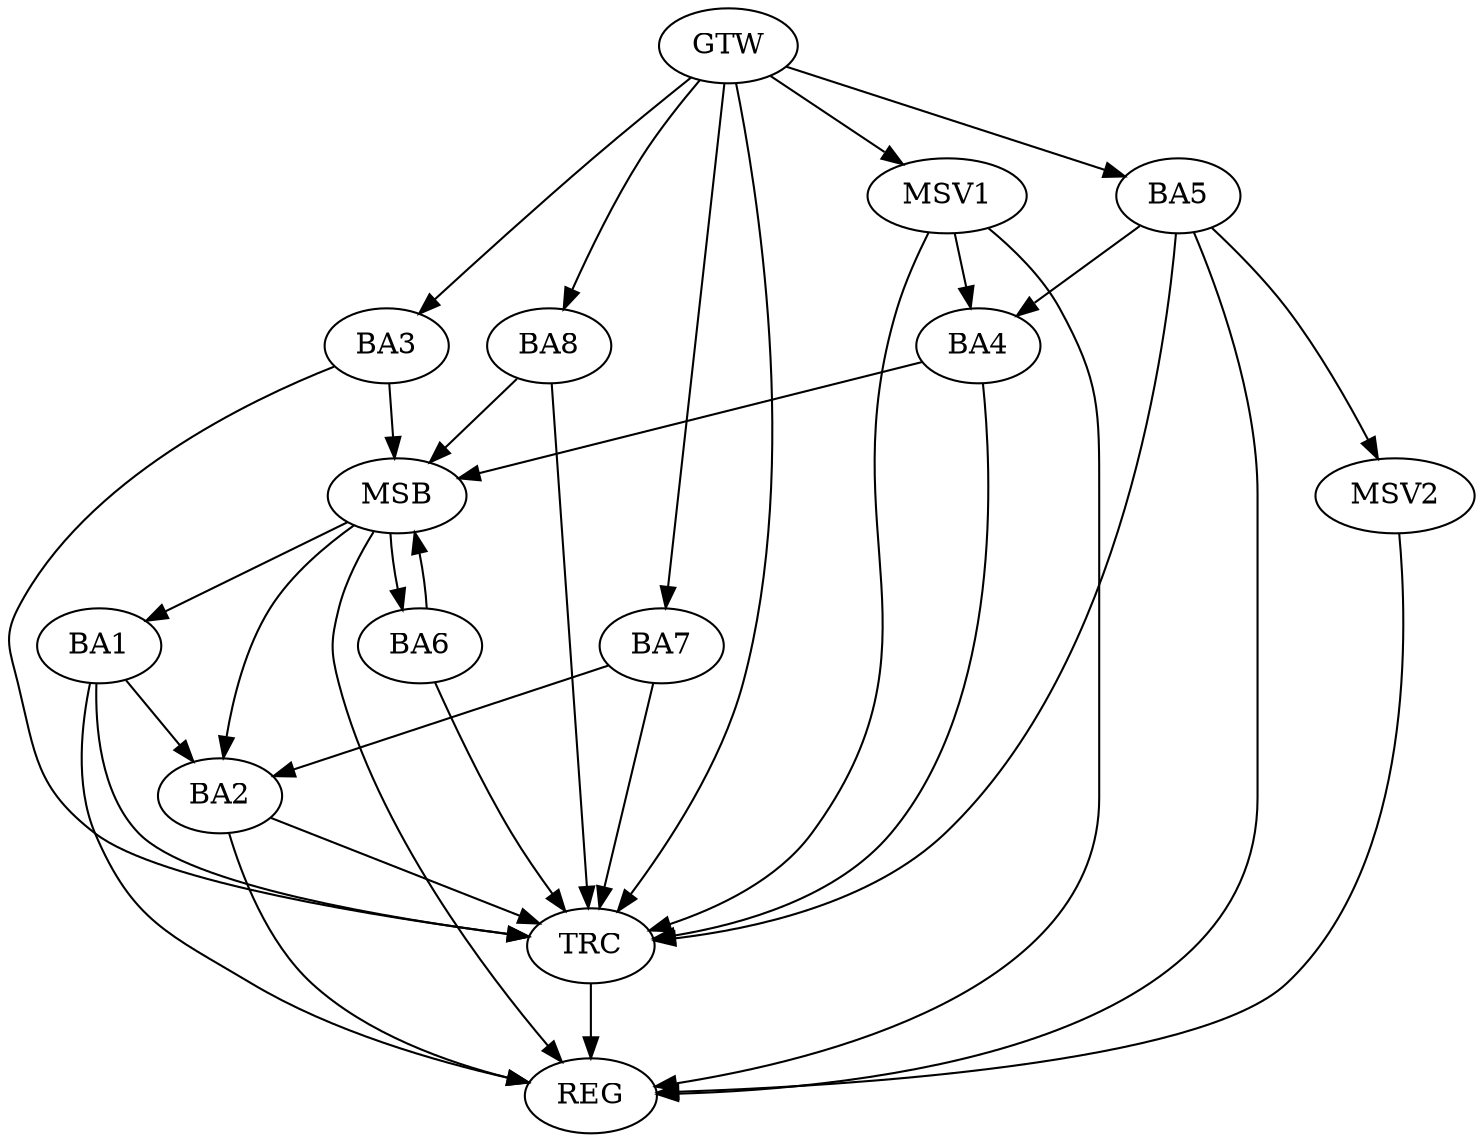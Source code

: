 strict digraph G {
  BA1 [ label="BA1" ];
  BA2 [ label="BA2" ];
  BA3 [ label="BA3" ];
  BA4 [ label="BA4" ];
  BA5 [ label="BA5" ];
  BA6 [ label="BA6" ];
  BA7 [ label="BA7" ];
  BA8 [ label="BA8" ];
  GTW [ label="GTW" ];
  REG [ label="REG" ];
  MSB [ label="MSB" ];
  TRC [ label="TRC" ];
  MSV1 [ label="MSV1" ];
  MSV2 [ label="MSV2" ];
  BA1 -> BA2;
  BA5 -> BA4;
  BA7 -> BA2;
  GTW -> BA3;
  GTW -> BA5;
  GTW -> BA7;
  GTW -> BA8;
  BA1 -> REG;
  BA2 -> REG;
  BA5 -> REG;
  BA3 -> MSB;
  MSB -> BA1;
  MSB -> REG;
  BA4 -> MSB;
  BA6 -> MSB;
  MSB -> BA2;
  BA8 -> MSB;
  MSB -> BA6;
  BA1 -> TRC;
  BA2 -> TRC;
  BA3 -> TRC;
  BA4 -> TRC;
  BA5 -> TRC;
  BA6 -> TRC;
  BA7 -> TRC;
  BA8 -> TRC;
  GTW -> TRC;
  TRC -> REG;
  MSV1 -> BA4;
  GTW -> MSV1;
  MSV1 -> REG;
  MSV1 -> TRC;
  BA5 -> MSV2;
  MSV2 -> REG;
}
